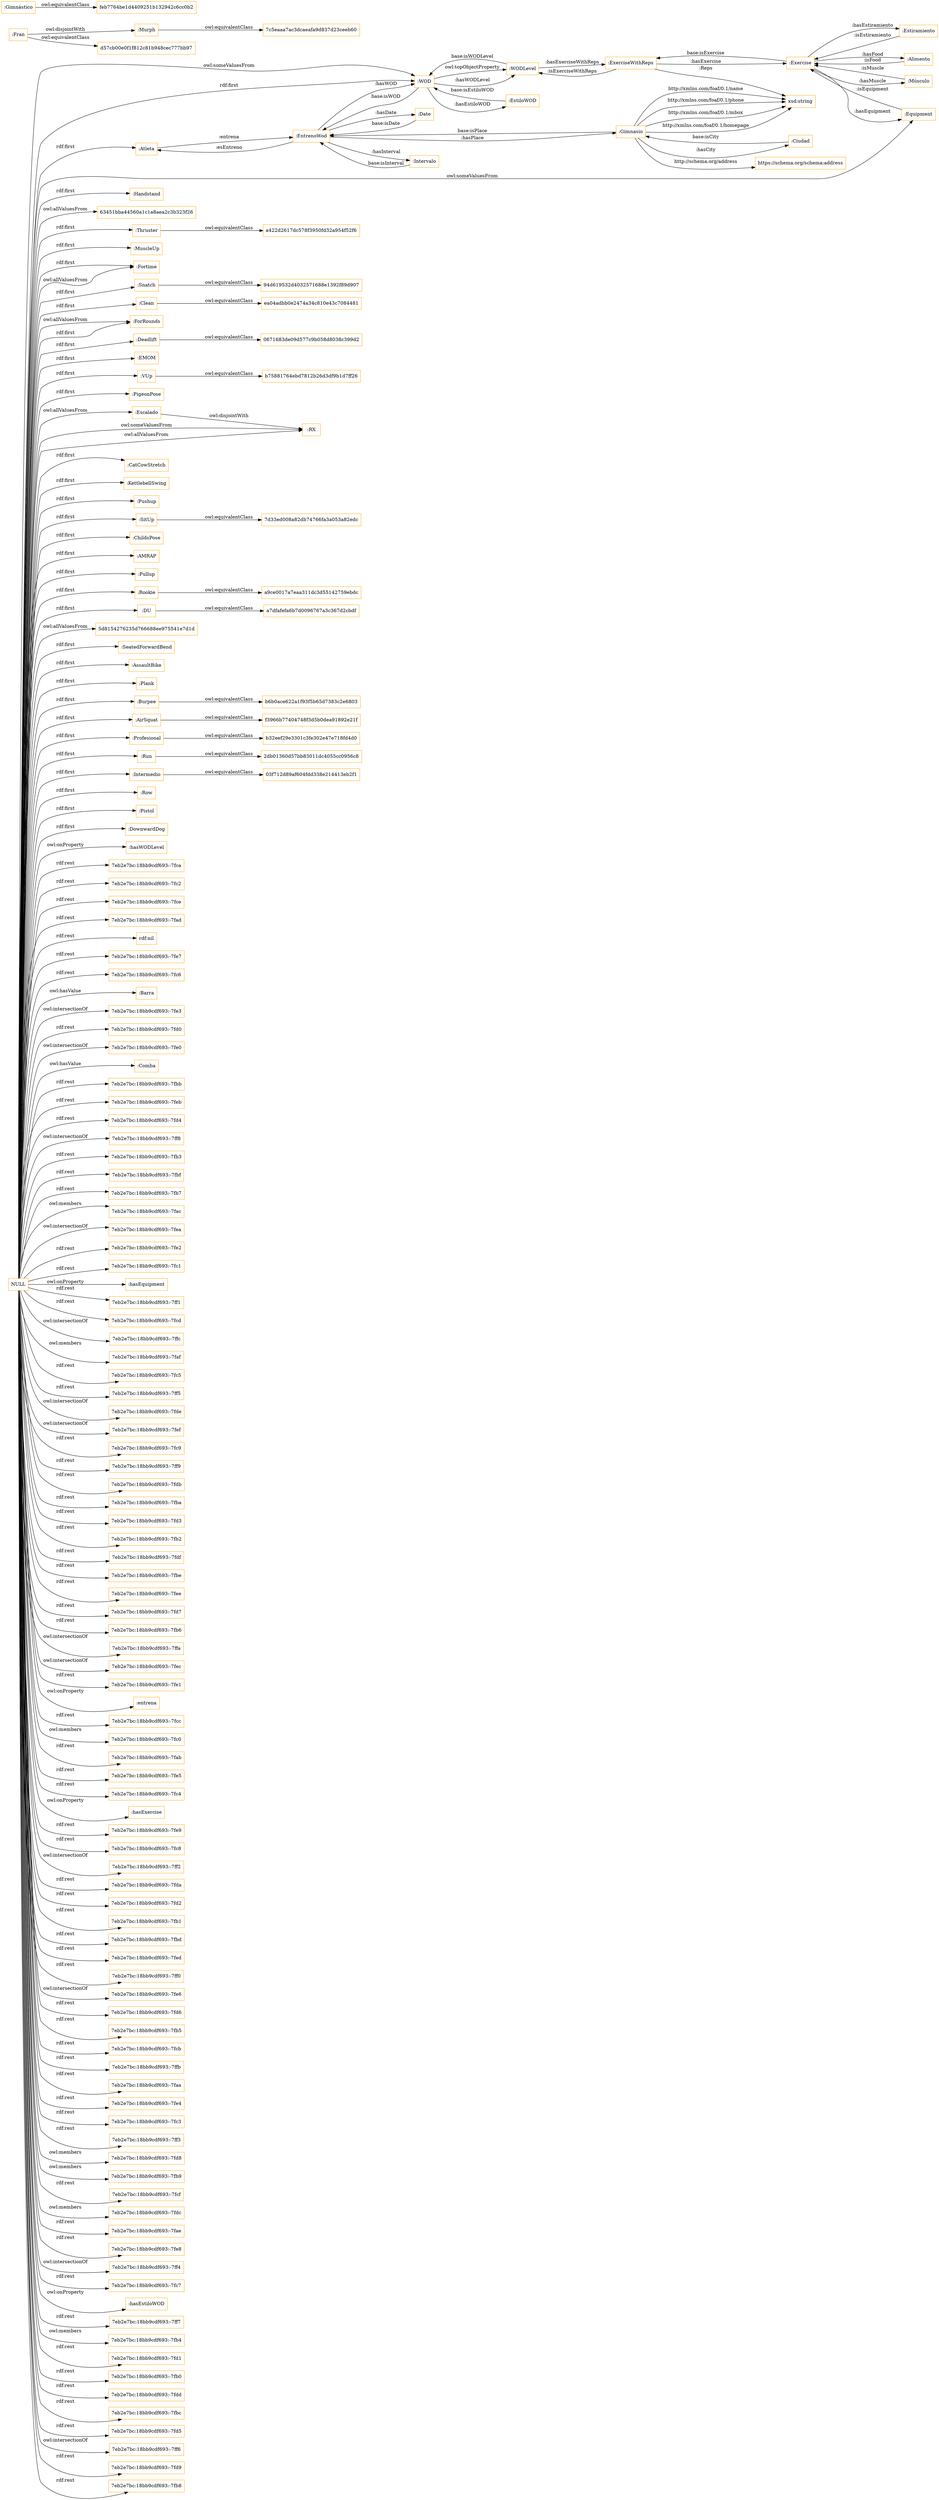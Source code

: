 digraph ar2dtool_diagram { 
rankdir=LR;
size="1501"
node [shape = rectangle, color="orange"]; ":Atleta" "b32eef29e3301c3fe302e47e718fd4d0" ":Handstand" "b6b0ace622a1f93f5b65d7383c2e6803" ":Murph" "94d619532d4032571688e1392f89d907" "63451bba44560a1c1a8aea2c3b323f26" ":Thruster" ":MuscleUp" ":Gimnasio" "2db01360d57bb83011dc4055cc0956c8" ":Fortime" ":Snatch" ":Clean" ":ForRounds" ":Deadlift" "7c5eaaa7ac3dcaeafa9d837d23ceeb60" "03f712d89af604fdd338e214413eb2f1" ":Fran" ":EMOM" ":VUp" "7d33ed008a82db74766fa3a053a82edc" ":PigeonPose" ":RX" ":CatCowStretch" "ea04adbb0e2474a34c810e43c7084481" "d57cb00e0f1f812c81b948cec777bb97" "a7dfafefa6b7d0096767a3c367d2cbdf" ":KettlebellSwing" ":Pushup" ":SitUp" ":ChildsPose" ":AMRAP" ":Pullup" ":Ciudad" "b75881764ebd7812b26d3df9b1d7ff26" ":Rookie" ":Estiramiento" ":DU" ":Alimento" "5d8154276235d766688ee975541e7d1d" ":EstiloWOD" "feb7764be1d4409251b132942c6cc0b2" ":Intervalo" "a422d2617dc578f3950fd32a954f52f6" ":Equipment" ":Escalado" ":SeatedForwardBend" ":AssaultBike" ":Plank" ":Burpee" ":AirSquat" ":Profesional" ":Gimnástico" ":Run" ":WODLevel" "a9ce0017a7eaa311dc3d55142759ebdc" ":Intermedio" ":Date" "0671683de09d577c9b058d8038c399d2" "f3966b77404748f3d5b0dea91892e21f" ":WOD" ":Row" ":EntrenoWod" ":Exercise" ":Músculo" ":Pistol" ":ExerciseWithReps" ":DownwardDog" ; /*classes style*/
	":Murph" -> "7c5eaaa7ac3dcaeafa9d837d23ceeb60" [ label = "owl:equivalentClass" ];
	":SitUp" -> "7d33ed008a82db74766fa3a053a82edc" [ label = "owl:equivalentClass" ];
	":Fran" -> ":Murph" [ label = "owl:disjointWith" ];
	":Fran" -> "d57cb00e0f1f812c81b948cec777bb97" [ label = "owl:equivalentClass" ];
	":Deadlift" -> "0671683de09d577c9b058d8038c399d2" [ label = "owl:equivalentClass" ];
	":Clean" -> "ea04adbb0e2474a34c810e43c7084481" [ label = "owl:equivalentClass" ];
	":Thruster" -> "a422d2617dc578f3950fd32a954f52f6" [ label = "owl:equivalentClass" ];
	":Gimnástico" -> "feb7764be1d4409251b132942c6cc0b2" [ label = "owl:equivalentClass" ];
	":DU" -> "a7dfafefa6b7d0096767a3c367d2cbdf" [ label = "owl:equivalentClass" ];
	":AirSquat" -> "f3966b77404748f3d5b0dea91892e21f" [ label = "owl:equivalentClass" ];
	"NULL" -> ":hasWODLevel" [ label = "owl:onProperty" ];
	"NULL" -> "7eb2e7bc:18bb9cdf693:-7fca" [ label = "rdf:rest" ];
	"NULL" -> ":Fortime" [ label = "rdf:first" ];
	"NULL" -> "7eb2e7bc:18bb9cdf693:-7fc2" [ label = "rdf:rest" ];
	"NULL" -> ":Thruster" [ label = "rdf:first" ];
	"NULL" -> "7eb2e7bc:18bb9cdf693:-7fce" [ label = "rdf:rest" ];
	"NULL" -> ":Plank" [ label = "rdf:first" ];
	"NULL" -> "7eb2e7bc:18bb9cdf693:-7fad" [ label = "rdf:rest" ];
	"NULL" -> "rdf:nil" [ label = "rdf:rest" ];
	"NULL" -> "7eb2e7bc:18bb9cdf693:-7fe7" [ label = "rdf:rest" ];
	"NULL" -> "7eb2e7bc:18bb9cdf693:-7fc6" [ label = "rdf:rest" ];
	"NULL" -> ":Fortime" [ label = "owl:allValuesFrom" ];
	"NULL" -> ":Barra" [ label = "owl:hasValue" ];
	"NULL" -> "7eb2e7bc:18bb9cdf693:-7fe3" [ label = "owl:intersectionOf" ];
	"NULL" -> "7eb2e7bc:18bb9cdf693:-7fd0" [ label = "rdf:rest" ];
	"NULL" -> "7eb2e7bc:18bb9cdf693:-7fe0" [ label = "owl:intersectionOf" ];
	"NULL" -> ":Comba" [ label = "owl:hasValue" ];
	"NULL" -> "7eb2e7bc:18bb9cdf693:-7fbb" [ label = "rdf:rest" ];
	"NULL" -> "7eb2e7bc:18bb9cdf693:-7feb" [ label = "rdf:rest" ];
	"NULL" -> "7eb2e7bc:18bb9cdf693:-7fd4" [ label = "rdf:rest" ];
	"NULL" -> "7eb2e7bc:18bb9cdf693:-7ff8" [ label = "owl:intersectionOf" ];
	"NULL" -> "7eb2e7bc:18bb9cdf693:-7fb3" [ label = "rdf:rest" ];
	"NULL" -> "7eb2e7bc:18bb9cdf693:-7fbf" [ label = "rdf:rest" ];
	"NULL" -> ":Escalado" [ label = "owl:allValuesFrom" ];
	"NULL" -> ":WOD" [ label = "owl:someValuesFrom" ];
	"NULL" -> "7eb2e7bc:18bb9cdf693:-7fb7" [ label = "rdf:rest" ];
	"NULL" -> ":Run" [ label = "rdf:first" ];
	"NULL" -> "7eb2e7bc:18bb9cdf693:-7fac" [ label = "owl:members" ];
	"NULL" -> ":KettlebellSwing" [ label = "rdf:first" ];
	"NULL" -> "63451bba44560a1c1a8aea2c3b323f26" [ label = "owl:allValuesFrom" ];
	"NULL" -> ":PigeonPose" [ label = "rdf:first" ];
	"NULL" -> "7eb2e7bc:18bb9cdf693:-7fea" [ label = "owl:intersectionOf" ];
	"NULL" -> "7eb2e7bc:18bb9cdf693:-7fe2" [ label = "rdf:rest" ];
	"NULL" -> ":ForRounds" [ label = "owl:allValuesFrom" ];
	"NULL" -> "7eb2e7bc:18bb9cdf693:-7fc1" [ label = "rdf:rest" ];
	"NULL" -> ":hasEquipment" [ label = "owl:onProperty" ];
	"NULL" -> "7eb2e7bc:18bb9cdf693:-7ff1" [ label = "rdf:rest" ];
	"NULL" -> ":SeatedForwardBend" [ label = "rdf:first" ];
	"NULL" -> ":EMOM" [ label = "rdf:first" ];
	"NULL" -> ":Pistol" [ label = "rdf:first" ];
	"NULL" -> "7eb2e7bc:18bb9cdf693:-7fcd" [ label = "rdf:rest" ];
	"NULL" -> "7eb2e7bc:18bb9cdf693:-7ffc" [ label = "owl:intersectionOf" ];
	"NULL" -> "7eb2e7bc:18bb9cdf693:-7faf" [ label = "owl:members" ];
	"NULL" -> ":Atleta" [ label = "rdf:first" ];
	"NULL" -> "7eb2e7bc:18bb9cdf693:-7fc5" [ label = "rdf:rest" ];
	"NULL" -> "7eb2e7bc:18bb9cdf693:-7ff5" [ label = "rdf:rest" ];
	"NULL" -> "7eb2e7bc:18bb9cdf693:-7fde" [ label = "owl:intersectionOf" ];
	"NULL" -> ":Pushup" [ label = "rdf:first" ];
	"NULL" -> ":Profesional" [ label = "rdf:first" ];
	"NULL" -> "7eb2e7bc:18bb9cdf693:-7fef" [ label = "owl:intersectionOf" ];
	"NULL" -> "7eb2e7bc:18bb9cdf693:-7fc9" [ label = "rdf:rest" ];
	"NULL" -> "7eb2e7bc:18bb9cdf693:-7ff9" [ label = "rdf:rest" ];
	"NULL" -> ":SitUp" [ label = "rdf:first" ];
	"NULL" -> "7eb2e7bc:18bb9cdf693:-7fdb" [ label = "rdf:rest" ];
	"NULL" -> ":AirSquat" [ label = "rdf:first" ];
	"NULL" -> "7eb2e7bc:18bb9cdf693:-7fba" [ label = "rdf:rest" ];
	"NULL" -> "7eb2e7bc:18bb9cdf693:-7fd3" [ label = "rdf:rest" ];
	"NULL" -> ":MuscleUp" [ label = "rdf:first" ];
	"NULL" -> "7eb2e7bc:18bb9cdf693:-7fb2" [ label = "rdf:rest" ];
	"NULL" -> "7eb2e7bc:18bb9cdf693:-7fdf" [ label = "rdf:rest" ];
	"NULL" -> "7eb2e7bc:18bb9cdf693:-7fbe" [ label = "rdf:rest" ];
	"NULL" -> "7eb2e7bc:18bb9cdf693:-7fee" [ label = "rdf:rest" ];
	"NULL" -> ":Equipment" [ label = "owl:someValuesFrom" ];
	"NULL" -> "7eb2e7bc:18bb9cdf693:-7fd7" [ label = "rdf:rest" ];
	"NULL" -> ":Handstand" [ label = "rdf:first" ];
	"NULL" -> "7eb2e7bc:18bb9cdf693:-7fb6" [ label = "rdf:rest" ];
	"NULL" -> "7eb2e7bc:18bb9cdf693:-7ffa" [ label = "owl:intersectionOf" ];
	"NULL" -> "7eb2e7bc:18bb9cdf693:-7fec" [ label = "owl:intersectionOf" ];
	"NULL" -> ":DU" [ label = "rdf:first" ];
	"NULL" -> "7eb2e7bc:18bb9cdf693:-7fe1" [ label = "rdf:rest" ];
	"NULL" -> ":entrena" [ label = "owl:onProperty" ];
	"NULL" -> ":CatCowStretch" [ label = "rdf:first" ];
	"NULL" -> "7eb2e7bc:18bb9cdf693:-7fcc" [ label = "rdf:rest" ];
	"NULL" -> "7eb2e7bc:18bb9cdf693:-7fc0" [ label = "owl:members" ];
	"NULL" -> "7eb2e7bc:18bb9cdf693:-7fab" [ label = "rdf:rest" ];
	"NULL" -> "7eb2e7bc:18bb9cdf693:-7fe5" [ label = "rdf:rest" ];
	"NULL" -> "7eb2e7bc:18bb9cdf693:-7fc4" [ label = "rdf:rest" ];
	"NULL" -> ":hasExercise" [ label = "owl:onProperty" ];
	"NULL" -> ":AMRAP" [ label = "rdf:first" ];
	"NULL" -> "7eb2e7bc:18bb9cdf693:-7fe9" [ label = "rdf:rest" ];
	"NULL" -> "7eb2e7bc:18bb9cdf693:-7fc8" [ label = "rdf:rest" ];
	"NULL" -> "7eb2e7bc:18bb9cdf693:-7ff2" [ label = "owl:intersectionOf" ];
	"NULL" -> "7eb2e7bc:18bb9cdf693:-7fda" [ label = "rdf:rest" ];
	"NULL" -> "7eb2e7bc:18bb9cdf693:-7fd2" [ label = "rdf:rest" ];
	"NULL" -> "7eb2e7bc:18bb9cdf693:-7fb1" [ label = "rdf:rest" ];
	"NULL" -> "7eb2e7bc:18bb9cdf693:-7fbd" [ label = "rdf:rest" ];
	"NULL" -> ":Intermedio" [ label = "rdf:first" ];
	"NULL" -> "7eb2e7bc:18bb9cdf693:-7fed" [ label = "rdf:rest" ];
	"NULL" -> "7eb2e7bc:18bb9cdf693:-7ff0" [ label = "rdf:rest" ];
	"NULL" -> "7eb2e7bc:18bb9cdf693:-7fe6" [ label = "owl:intersectionOf" ];
	"NULL" -> "7eb2e7bc:18bb9cdf693:-7fd6" [ label = "rdf:rest" ];
	"NULL" -> "7eb2e7bc:18bb9cdf693:-7fb5" [ label = "rdf:rest" ];
	"NULL" -> ":Burpee" [ label = "rdf:first" ];
	"NULL" -> "7eb2e7bc:18bb9cdf693:-7fcb" [ label = "rdf:rest" ];
	"NULL" -> "7eb2e7bc:18bb9cdf693:-7ffb" [ label = "rdf:rest" ];
	"NULL" -> "7eb2e7bc:18bb9cdf693:-7faa" [ label = "rdf:rest" ];
	"NULL" -> ":AssaultBike" [ label = "rdf:first" ];
	"NULL" -> "7eb2e7bc:18bb9cdf693:-7fe4" [ label = "rdf:rest" ];
	"NULL" -> ":ChildsPose" [ label = "rdf:first" ];
	"NULL" -> "7eb2e7bc:18bb9cdf693:-7fc3" [ label = "rdf:rest" ];
	"NULL" -> ":ForRounds" [ label = "rdf:first" ];
	"NULL" -> "7eb2e7bc:18bb9cdf693:-7ff3" [ label = "rdf:rest" ];
	"NULL" -> "7eb2e7bc:18bb9cdf693:-7fd8" [ label = "owl:members" ];
	"NULL" -> "7eb2e7bc:18bb9cdf693:-7fb9" [ label = "owl:members" ];
	"NULL" -> "7eb2e7bc:18bb9cdf693:-7fcf" [ label = "rdf:rest" ];
	"NULL" -> "7eb2e7bc:18bb9cdf693:-7fdc" [ label = "owl:members" ];
	"NULL" -> "7eb2e7bc:18bb9cdf693:-7fae" [ label = "rdf:rest" ];
	"NULL" -> "7eb2e7bc:18bb9cdf693:-7fe8" [ label = "rdf:rest" ];
	"NULL" -> "7eb2e7bc:18bb9cdf693:-7ff4" [ label = "owl:intersectionOf" ];
	"NULL" -> "7eb2e7bc:18bb9cdf693:-7fc7" [ label = "rdf:rest" ];
	"NULL" -> ":hasEstiloWOD" [ label = "owl:onProperty" ];
	"NULL" -> ":Rookie" [ label = "rdf:first" ];
	"NULL" -> "7eb2e7bc:18bb9cdf693:-7ff7" [ label = "rdf:rest" ];
	"NULL" -> ":WOD" [ label = "rdf:first" ];
	"NULL" -> "7eb2e7bc:18bb9cdf693:-7fb4" [ label = "owl:members" ];
	"NULL" -> "7eb2e7bc:18bb9cdf693:-7fd1" [ label = "rdf:rest" ];
	"NULL" -> ":RX" [ label = "owl:someValuesFrom" ];
	"NULL" -> ":Pullup" [ label = "rdf:first" ];
	"NULL" -> ":VUp" [ label = "rdf:first" ];
	"NULL" -> "7eb2e7bc:18bb9cdf693:-7fb0" [ label = "rdf:rest" ];
	"NULL" -> ":Deadlift" [ label = "rdf:first" ];
	"NULL" -> "7eb2e7bc:18bb9cdf693:-7fdd" [ label = "rdf:rest" ];
	"NULL" -> ":Snatch" [ label = "rdf:first" ];
	"NULL" -> ":DownwardDog" [ label = "rdf:first" ];
	"NULL" -> "7eb2e7bc:18bb9cdf693:-7fbc" [ label = "rdf:rest" ];
	"NULL" -> ":Clean" [ label = "rdf:first" ];
	"NULL" -> "7eb2e7bc:18bb9cdf693:-7fd5" [ label = "rdf:rest" ];
	"NULL" -> ":Row" [ label = "rdf:first" ];
	"NULL" -> ":RX" [ label = "owl:allValuesFrom" ];
	"NULL" -> "7eb2e7bc:18bb9cdf693:-7ff6" [ label = "owl:intersectionOf" ];
	"NULL" -> "5d8154276235d766688ee975541e7d1d" [ label = "owl:allValuesFrom" ];
	"NULL" -> "7eb2e7bc:18bb9cdf693:-7fd9" [ label = "rdf:rest" ];
	"NULL" -> "7eb2e7bc:18bb9cdf693:-7fb8" [ label = "rdf:rest" ];
	":Profesional" -> "b32eef29e3301c3fe302e47e718fd4d0" [ label = "owl:equivalentClass" ];
	":Burpee" -> "b6b0ace622a1f93f5b65d7383c2e6803" [ label = "owl:equivalentClass" ];
	":Rookie" -> "a9ce0017a7eaa311dc3d55142759ebdc" [ label = "owl:equivalentClass" ];
	":Escalado" -> ":RX" [ label = "owl:disjointWith" ];
	":VUp" -> "b75881764ebd7812b26d3df9b1d7ff26" [ label = "owl:equivalentClass" ];
	":Run" -> "2db01360d57bb83011dc4055cc0956c8" [ label = "owl:equivalentClass" ];
	":Snatch" -> "94d619532d4032571688e1392f89d907" [ label = "owl:equivalentClass" ];
	":Intermedio" -> "03f712d89af604fdd338e214413eb2f1" [ label = "owl:equivalentClass" ];
	":Gimnasio" -> "xsd:string" [ label = "http://xmlns.com/foaf/0.1/name" ];
	":Gimnasio" -> "xsd:string" [ label = "http://xmlns.com/foaf/0.1/phone" ];
	":EntrenoWod" -> ":Date" [ label = ":hasDate" ];
	":Estiramiento" -> ":Exercise" [ label = ":isEstiramiento" ];
	":Gimnasio" -> ":Ciudad" [ label = ":hasCity" ];
	":WODLevel" -> ":ExerciseWithReps" [ label = ":hasExerciseWithReps" ];
	":EstiloWOD" -> ":WOD" [ label = "base:isEstiloWOD" ];
	":Gimnasio" -> ":EntrenoWod" [ label = "base:isPlace" ];
	":WOD" -> ":WODLevel" [ label = "owl:topObjectProperty" ];
	":Exercise" -> ":ExerciseWithReps" [ label = "base:isExercise" ];
	":Atleta" -> ":EntrenoWod" [ label = ":entrena" ];
	":Gimnasio" -> "https://schema.org/schema:address" [ label = "http://schema.org/address" ];
	":Exercise" -> ":Equipment" [ label = ":hasEquipment" ];
	":Date" -> ":EntrenoWod" [ label = "base:isDate" ];
	":EntrenoWod" -> ":Gimnasio" [ label = ":hasPlace" ];
	":Ciudad" -> ":Gimnasio" [ label = "base:isCity" ];
	":Gimnasio" -> "xsd:string" [ label = "http://xmlns.com/foaf/0.1/mbox" ];
	":Alimento" -> ":Exercise" [ label = ":isFood" ];
	":WODLevel" -> ":WOD" [ label = "base:isWODLevel" ];
	":Músculo" -> ":Exercise" [ label = ":isMuscle" ];
	":EntrenoWod" -> ":Intervalo" [ label = ":hasInterval" ];
	":Equipment" -> ":Exercise" [ label = ":isEquipment" ];
	":WOD" -> ":WODLevel" [ label = ":hasWODLevel" ];
	":Exercise" -> ":Estiramiento" [ label = ":hasEstiramiento" ];
	":Exercise" -> ":Músculo" [ label = ":hasMuscle" ];
	":ExerciseWithReps" -> "xsd:string" [ label = ":Reps" ];
	":WOD" -> ":EntrenoWod" [ label = "base:isWOD" ];
	":Exercise" -> ":Alimento" [ label = ":hasFood" ];
	":Intervalo" -> ":EntrenoWod" [ label = "base:isInterval" ];
	":ExerciseWithReps" -> ":WODLevel" [ label = ":isExerciseWithReps" ];
	":EntrenoWod" -> ":WOD" [ label = ":hasWOD" ];
	":ExerciseWithReps" -> ":Exercise" [ label = ":hasExercise" ];
	":WOD" -> ":EstiloWOD" [ label = ":hasEstiloWOD" ];
	":Gimnasio" -> "xsd:string" [ label = "http://xmlns.com/foaf/0.1/homepage" ];
	":EntrenoWod" -> ":Atleta" [ label = ":esEntreno" ];

}
